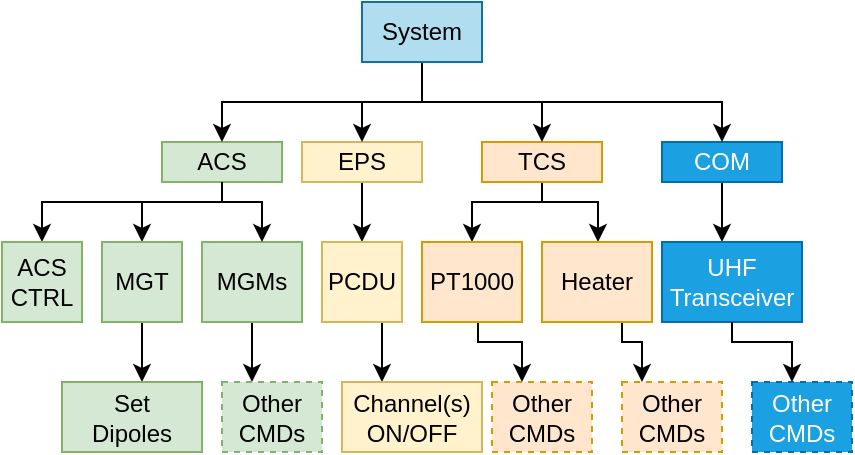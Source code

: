 <mxfile version="22.1.3" type="device">
  <diagram name="Page-1" id="uy2O-nbgk7QkcQA3I9NO">
    <mxGraphModel dx="574" dy="329" grid="1" gridSize="10" guides="1" tooltips="1" connect="1" arrows="1" fold="1" page="1" pageScale="1" pageWidth="850" pageHeight="1100" math="0" shadow="0">
      <root>
        <mxCell id="0" />
        <mxCell id="1" parent="0" />
        <mxCell id="Qg0VGUPUKr4Bbsr4yj7K-12" value="" style="edgeStyle=orthogonalEdgeStyle;rounded=0;orthogonalLoop=1;jettySize=auto;html=1;" edge="1" parent="1" source="Qg0VGUPUKr4Bbsr4yj7K-2" target="Qg0VGUPUKr4Bbsr4yj7K-11">
          <mxGeometry relative="1" as="geometry">
            <Array as="points">
              <mxPoint x="320" y="210" />
              <mxPoint x="285" y="210" />
            </Array>
          </mxGeometry>
        </mxCell>
        <mxCell id="Qg0VGUPUKr4Bbsr4yj7K-15" style="edgeStyle=orthogonalEdgeStyle;rounded=0;orthogonalLoop=1;jettySize=auto;html=1;" edge="1" parent="1" source="Qg0VGUPUKr4Bbsr4yj7K-2" target="Qg0VGUPUKr4Bbsr4yj7K-8">
          <mxGeometry relative="1" as="geometry">
            <Array as="points">
              <mxPoint x="320" y="210" />
              <mxPoint x="348" y="210" />
            </Array>
          </mxGeometry>
        </mxCell>
        <mxCell id="Qg0VGUPUKr4Bbsr4yj7K-2" value="TCS" style="whiteSpace=wrap;html=1;align=center;direction=west;fillColor=#ffe6cc;strokeColor=#d79b00;" vertex="1" parent="1">
          <mxGeometry x="290" y="180" width="60" height="20" as="geometry" />
        </mxCell>
        <mxCell id="Qg0VGUPUKr4Bbsr4yj7K-19" style="edgeStyle=orthogonalEdgeStyle;rounded=0;orthogonalLoop=1;jettySize=auto;html=1;" edge="1" parent="1" source="Qg0VGUPUKr4Bbsr4yj7K-3" target="Qg0VGUPUKr4Bbsr4yj7K-18">
          <mxGeometry relative="1" as="geometry" />
        </mxCell>
        <mxCell id="Qg0VGUPUKr4Bbsr4yj7K-3" value="&lt;div&gt;&lt;br&gt;&lt;/div&gt;&lt;div&gt;EPS&lt;/div&gt;&lt;div&gt;&lt;br&gt;&lt;/div&gt;" style="whiteSpace=wrap;html=1;align=center;fillColor=#fff2cc;strokeColor=#d6b656;" vertex="1" parent="1">
          <mxGeometry x="200" y="180" width="60" height="20" as="geometry" />
        </mxCell>
        <mxCell id="Qg0VGUPUKr4Bbsr4yj7K-17" style="edgeStyle=orthogonalEdgeStyle;rounded=0;orthogonalLoop=1;jettySize=auto;html=1;" edge="1" parent="1" source="Qg0VGUPUKr4Bbsr4yj7K-5" target="Qg0VGUPUKr4Bbsr4yj7K-16">
          <mxGeometry relative="1" as="geometry">
            <Array as="points">
              <mxPoint x="410" y="230" />
              <mxPoint x="410" y="230" />
            </Array>
          </mxGeometry>
        </mxCell>
        <mxCell id="Qg0VGUPUKr4Bbsr4yj7K-5" value="&lt;div&gt;COM&lt;/div&gt;" style="whiteSpace=wrap;html=1;align=center;fillColor=#1ba1e2;fontColor=#ffffff;strokeColor=#006EAF;" vertex="1" parent="1">
          <mxGeometry x="380" y="180" width="60" height="20" as="geometry" />
        </mxCell>
        <mxCell id="Qg0VGUPUKr4Bbsr4yj7K-23" style="edgeStyle=orthogonalEdgeStyle;rounded=0;orthogonalLoop=1;jettySize=auto;html=1;" edge="1" parent="1" source="Qg0VGUPUKr4Bbsr4yj7K-6" target="Qg0VGUPUKr4Bbsr4yj7K-21">
          <mxGeometry relative="1" as="geometry">
            <Array as="points">
              <mxPoint x="160" y="210" />
              <mxPoint x="120" y="210" />
            </Array>
          </mxGeometry>
        </mxCell>
        <mxCell id="Qg0VGUPUKr4Bbsr4yj7K-43" style="edgeStyle=orthogonalEdgeStyle;rounded=0;orthogonalLoop=1;jettySize=auto;html=1;" edge="1" parent="1" source="Qg0VGUPUKr4Bbsr4yj7K-6" target="Qg0VGUPUKr4Bbsr4yj7K-42">
          <mxGeometry relative="1" as="geometry">
            <Array as="points">
              <mxPoint x="160" y="210" />
              <mxPoint x="70" y="210" />
            </Array>
          </mxGeometry>
        </mxCell>
        <mxCell id="Qg0VGUPUKr4Bbsr4yj7K-6" value="&lt;div&gt;ACS&lt;/div&gt;" style="whiteSpace=wrap;html=1;align=center;fillColor=#d5e8d4;strokeColor=#82b366;" vertex="1" parent="1">
          <mxGeometry x="130" y="180" width="60" height="20" as="geometry" />
        </mxCell>
        <mxCell id="Qg0VGUPUKr4Bbsr4yj7K-40" style="edgeStyle=orthogonalEdgeStyle;rounded=0;orthogonalLoop=1;jettySize=auto;html=1;" edge="1" parent="1" source="Qg0VGUPUKr4Bbsr4yj7K-8" target="Qg0VGUPUKr4Bbsr4yj7K-37">
          <mxGeometry relative="1" as="geometry">
            <Array as="points">
              <mxPoint x="360" y="280" />
              <mxPoint x="370" y="280" />
            </Array>
          </mxGeometry>
        </mxCell>
        <mxCell id="Qg0VGUPUKr4Bbsr4yj7K-8" value="&lt;div&gt;Heater&lt;/div&gt;" style="whiteSpace=wrap;html=1;align=center;fillColor=#ffe6cc;strokeColor=#d79b00;" vertex="1" parent="1">
          <mxGeometry x="320" y="230" width="55" height="40" as="geometry" />
        </mxCell>
        <mxCell id="Qg0VGUPUKr4Bbsr4yj7K-39" style="edgeStyle=orthogonalEdgeStyle;rounded=0;orthogonalLoop=1;jettySize=auto;html=1;exitX=0.44;exitY=0.015;exitDx=0;exitDy=0;exitPerimeter=0;" edge="1" parent="1" source="Qg0VGUPUKr4Bbsr4yj7K-11" target="Qg0VGUPUKr4Bbsr4yj7K-36">
          <mxGeometry relative="1" as="geometry">
            <Array as="points">
              <mxPoint x="288" y="280" />
              <mxPoint x="310" y="280" />
            </Array>
          </mxGeometry>
        </mxCell>
        <mxCell id="Qg0VGUPUKr4Bbsr4yj7K-11" value="&lt;div&gt;PT1000&lt;/div&gt;" style="whiteSpace=wrap;html=1;align=center;direction=west;fillColor=#ffe6cc;strokeColor=#d79b00;" vertex="1" parent="1">
          <mxGeometry x="260" y="230" width="50" height="40" as="geometry" />
        </mxCell>
        <mxCell id="Qg0VGUPUKr4Bbsr4yj7K-16" value="&lt;div&gt;UHF Transceiver&lt;/div&gt;" style="whiteSpace=wrap;html=1;align=center;fillColor=#1ba1e2;fontColor=#ffffff;strokeColor=#006EAF;" vertex="1" parent="1">
          <mxGeometry x="380" y="230" width="70" height="40" as="geometry" />
        </mxCell>
        <mxCell id="Qg0VGUPUKr4Bbsr4yj7K-31" style="edgeStyle=orthogonalEdgeStyle;rounded=0;orthogonalLoop=1;jettySize=auto;html=1;" edge="1" parent="1" source="Qg0VGUPUKr4Bbsr4yj7K-18" target="Qg0VGUPUKr4Bbsr4yj7K-30">
          <mxGeometry relative="1" as="geometry">
            <Array as="points">
              <mxPoint x="240" y="290" />
              <mxPoint x="240" y="290" />
            </Array>
          </mxGeometry>
        </mxCell>
        <mxCell id="Qg0VGUPUKr4Bbsr4yj7K-18" value="&lt;div&gt;PCDU&lt;/div&gt;" style="whiteSpace=wrap;html=1;align=center;direction=west;fillColor=#fff2cc;strokeColor=#d6b656;" vertex="1" parent="1">
          <mxGeometry x="210" y="230" width="40" height="40" as="geometry" />
        </mxCell>
        <mxCell id="Qg0VGUPUKr4Bbsr4yj7K-35" style="edgeStyle=orthogonalEdgeStyle;rounded=0;orthogonalLoop=1;jettySize=auto;html=1;" edge="1" parent="1" source="Qg0VGUPUKr4Bbsr4yj7K-20" target="Qg0VGUPUKr4Bbsr4yj7K-34">
          <mxGeometry relative="1" as="geometry">
            <Array as="points">
              <mxPoint x="180" y="300" />
              <mxPoint x="180" y="300" />
            </Array>
          </mxGeometry>
        </mxCell>
        <mxCell id="Qg0VGUPUKr4Bbsr4yj7K-20" value="&lt;div&gt;MGMs&lt;/div&gt;" style="whiteSpace=wrap;html=1;align=center;direction=west;fillColor=#d5e8d4;strokeColor=#82b366;" vertex="1" parent="1">
          <mxGeometry x="150" y="230" width="50" height="40" as="geometry" />
        </mxCell>
        <mxCell id="Qg0VGUPUKr4Bbsr4yj7K-33" style="edgeStyle=orthogonalEdgeStyle;rounded=0;orthogonalLoop=1;jettySize=auto;html=1;" edge="1" parent="1" source="Qg0VGUPUKr4Bbsr4yj7K-21" target="Qg0VGUPUKr4Bbsr4yj7K-32">
          <mxGeometry relative="1" as="geometry">
            <Array as="points">
              <mxPoint x="120" y="310" />
              <mxPoint x="120" y="310" />
            </Array>
          </mxGeometry>
        </mxCell>
        <mxCell id="Qg0VGUPUKr4Bbsr4yj7K-21" value="&lt;div&gt;MGT&lt;/div&gt;" style="whiteSpace=wrap;html=1;align=center;direction=west;fillColor=#d5e8d4;strokeColor=#82b366;" vertex="1" parent="1">
          <mxGeometry x="100" y="230" width="40" height="40" as="geometry" />
        </mxCell>
        <mxCell id="Qg0VGUPUKr4Bbsr4yj7K-22" style="edgeStyle=orthogonalEdgeStyle;rounded=0;orthogonalLoop=1;jettySize=auto;html=1;" edge="1" parent="1" source="Qg0VGUPUKr4Bbsr4yj7K-6" target="Qg0VGUPUKr4Bbsr4yj7K-20">
          <mxGeometry relative="1" as="geometry">
            <mxPoint x="180" y="230" as="targetPoint" />
            <Array as="points">
              <mxPoint x="160" y="210" />
              <mxPoint x="180" y="210" />
            </Array>
          </mxGeometry>
        </mxCell>
        <mxCell id="Qg0VGUPUKr4Bbsr4yj7K-25" style="edgeStyle=orthogonalEdgeStyle;rounded=0;orthogonalLoop=1;jettySize=auto;html=1;exitX=0.5;exitY=1;exitDx=0;exitDy=0;" edge="1" parent="1" source="Qg0VGUPUKr4Bbsr4yj7K-24" target="Qg0VGUPUKr4Bbsr4yj7K-3">
          <mxGeometry relative="1" as="geometry">
            <mxPoint x="230" y="140" as="sourcePoint" />
            <mxPoint x="240" y="180" as="targetPoint" />
            <Array as="points">
              <mxPoint x="260" y="160" />
              <mxPoint x="230" y="160" />
            </Array>
          </mxGeometry>
        </mxCell>
        <mxCell id="Qg0VGUPUKr4Bbsr4yj7K-26" style="edgeStyle=orthogonalEdgeStyle;rounded=0;orthogonalLoop=1;jettySize=auto;html=1;" edge="1" parent="1" source="Qg0VGUPUKr4Bbsr4yj7K-24" target="Qg0VGUPUKr4Bbsr4yj7K-2">
          <mxGeometry relative="1" as="geometry" />
        </mxCell>
        <mxCell id="Qg0VGUPUKr4Bbsr4yj7K-27" style="edgeStyle=orthogonalEdgeStyle;rounded=0;orthogonalLoop=1;jettySize=auto;html=1;" edge="1" parent="1" source="Qg0VGUPUKr4Bbsr4yj7K-24" target="Qg0VGUPUKr4Bbsr4yj7K-5">
          <mxGeometry relative="1" as="geometry">
            <Array as="points">
              <mxPoint x="260" y="160" />
              <mxPoint x="410" y="160" />
            </Array>
          </mxGeometry>
        </mxCell>
        <mxCell id="Qg0VGUPUKr4Bbsr4yj7K-28" style="edgeStyle=orthogonalEdgeStyle;rounded=0;orthogonalLoop=1;jettySize=auto;html=1;" edge="1" parent="1" source="Qg0VGUPUKr4Bbsr4yj7K-24" target="Qg0VGUPUKr4Bbsr4yj7K-6">
          <mxGeometry relative="1" as="geometry">
            <Array as="points">
              <mxPoint x="260" y="160" />
              <mxPoint x="160" y="160" />
            </Array>
          </mxGeometry>
        </mxCell>
        <mxCell id="Qg0VGUPUKr4Bbsr4yj7K-24" value="&lt;div&gt;System&lt;/div&gt;" style="rounded=0;whiteSpace=wrap;html=1;fillColor=#b1ddf0;strokeColor=#10739e;" vertex="1" parent="1">
          <mxGeometry x="230" y="110" width="60" height="30" as="geometry" />
        </mxCell>
        <mxCell id="Qg0VGUPUKr4Bbsr4yj7K-30" value="&lt;div&gt;Channel(s) ON/OFF&lt;/div&gt;" style="whiteSpace=wrap;html=1;align=center;direction=west;fillColor=#fff2cc;strokeColor=#d6b656;" vertex="1" parent="1">
          <mxGeometry x="220" y="300" width="70" height="35" as="geometry" />
        </mxCell>
        <mxCell id="Qg0VGUPUKr4Bbsr4yj7K-32" value="&lt;div&gt;Set&lt;br&gt;&lt;/div&gt;&lt;div&gt;Dipoles&lt;/div&gt;" style="whiteSpace=wrap;html=1;align=center;direction=west;fillColor=#d5e8d4;strokeColor=#82b366;" vertex="1" parent="1">
          <mxGeometry x="80" y="300" width="70" height="35" as="geometry" />
        </mxCell>
        <mxCell id="Qg0VGUPUKr4Bbsr4yj7K-34" value="Other&lt;br&gt;CMDs" style="rounded=0;whiteSpace=wrap;html=1;dashed=1;fillColor=#d5e8d4;strokeColor=#82b366;" vertex="1" parent="1">
          <mxGeometry x="160" y="300" width="50" height="35" as="geometry" />
        </mxCell>
        <mxCell id="Qg0VGUPUKr4Bbsr4yj7K-36" value="Other&lt;br&gt;CMDs" style="rounded=0;whiteSpace=wrap;html=1;dashed=1;fillColor=#ffe6cc;strokeColor=#d79b00;" vertex="1" parent="1">
          <mxGeometry x="295" y="300" width="50" height="35" as="geometry" />
        </mxCell>
        <mxCell id="Qg0VGUPUKr4Bbsr4yj7K-37" value="Other&lt;br&gt;CMDs" style="rounded=0;whiteSpace=wrap;html=1;dashed=1;fillColor=#ffe6cc;strokeColor=#d79b00;" vertex="1" parent="1">
          <mxGeometry x="360" y="300" width="50" height="35" as="geometry" />
        </mxCell>
        <mxCell id="Qg0VGUPUKr4Bbsr4yj7K-38" value="Other&lt;br&gt;CMDs" style="rounded=0;whiteSpace=wrap;html=1;dashed=1;fillColor=#1ba1e2;fontColor=#ffffff;strokeColor=#006EAF;" vertex="1" parent="1">
          <mxGeometry x="425" y="300" width="50" height="35" as="geometry" />
        </mxCell>
        <mxCell id="Qg0VGUPUKr4Bbsr4yj7K-41" style="edgeStyle=orthogonalEdgeStyle;rounded=0;orthogonalLoop=1;jettySize=auto;html=1;" edge="1" parent="1" source="Qg0VGUPUKr4Bbsr4yj7K-16" target="Qg0VGUPUKr4Bbsr4yj7K-38">
          <mxGeometry relative="1" as="geometry">
            <mxPoint x="440" y="290" as="targetPoint" />
            <Array as="points">
              <mxPoint x="415" y="280" />
              <mxPoint x="445" y="280" />
            </Array>
          </mxGeometry>
        </mxCell>
        <mxCell id="Qg0VGUPUKr4Bbsr4yj7K-42" value="ACS&lt;br&gt;CTRL" style="whiteSpace=wrap;html=1;align=center;direction=west;fillColor=#d5e8d4;strokeColor=#82b366;" vertex="1" parent="1">
          <mxGeometry x="50" y="230" width="40" height="40" as="geometry" />
        </mxCell>
      </root>
    </mxGraphModel>
  </diagram>
</mxfile>
